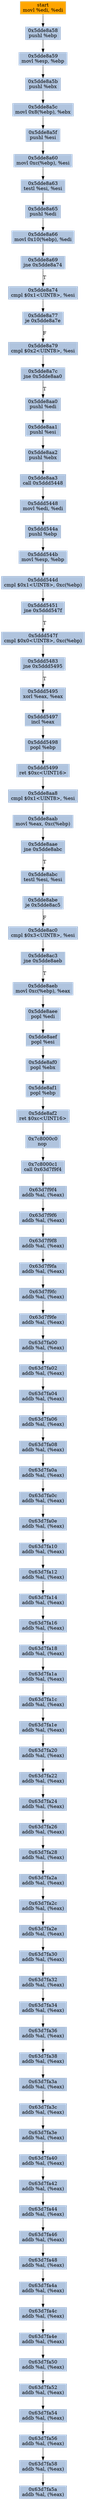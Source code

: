 digraph G {
node[shape=rectangle,style=filled,fillcolor=lightsteelblue,color=lightsteelblue]
bgcolor="transparent"
a0x5dde8a56movl_edi_edi[label="start\nmovl %edi, %edi",color="lightgrey",fillcolor="orange"];
a0x5dde8a58pushl_ebp[label="0x5dde8a58\npushl %ebp"];
a0x5dde8a59movl_esp_ebp[label="0x5dde8a59\nmovl %esp, %ebp"];
a0x5dde8a5bpushl_ebx[label="0x5dde8a5b\npushl %ebx"];
a0x5dde8a5cmovl_0x8ebp__ebx[label="0x5dde8a5c\nmovl 0x8(%ebp), %ebx"];
a0x5dde8a5fpushl_esi[label="0x5dde8a5f\npushl %esi"];
a0x5dde8a60movl_0xcebp__esi[label="0x5dde8a60\nmovl 0xc(%ebp), %esi"];
a0x5dde8a63testl_esi_esi[label="0x5dde8a63\ntestl %esi, %esi"];
a0x5dde8a65pushl_edi[label="0x5dde8a65\npushl %edi"];
a0x5dde8a66movl_0x10ebp__edi[label="0x5dde8a66\nmovl 0x10(%ebp), %edi"];
a0x5dde8a69jne_0x5dde8a74[label="0x5dde8a69\njne 0x5dde8a74"];
a0x5dde8a74cmpl_0x1UINT8_esi[label="0x5dde8a74\ncmpl $0x1<UINT8>, %esi"];
a0x5dde8a77je_0x5dde8a7e[label="0x5dde8a77\nje 0x5dde8a7e"];
a0x5dde8a79cmpl_0x2UINT8_esi[label="0x5dde8a79\ncmpl $0x2<UINT8>, %esi"];
a0x5dde8a7cjne_0x5dde8aa0[label="0x5dde8a7c\njne 0x5dde8aa0"];
a0x5dde8aa0pushl_edi[label="0x5dde8aa0\npushl %edi"];
a0x5dde8aa1pushl_esi[label="0x5dde8aa1\npushl %esi"];
a0x5dde8aa2pushl_ebx[label="0x5dde8aa2\npushl %ebx"];
a0x5dde8aa3call_0x5ddd5448[label="0x5dde8aa3\ncall 0x5ddd5448"];
a0x5ddd5448movl_edi_edi[label="0x5ddd5448\nmovl %edi, %edi"];
a0x5ddd544apushl_ebp[label="0x5ddd544a\npushl %ebp"];
a0x5ddd544bmovl_esp_ebp[label="0x5ddd544b\nmovl %esp, %ebp"];
a0x5ddd544dcmpl_0x1UINT8_0xcebp_[label="0x5ddd544d\ncmpl $0x1<UINT8>, 0xc(%ebp)"];
a0x5ddd5451jne_0x5ddd547f[label="0x5ddd5451\njne 0x5ddd547f"];
a0x5ddd547fcmpl_0x0UINT8_0xcebp_[label="0x5ddd547f\ncmpl $0x0<UINT8>, 0xc(%ebp)"];
a0x5ddd5483jne_0x5ddd5495[label="0x5ddd5483\njne 0x5ddd5495"];
a0x5ddd5495xorl_eax_eax[label="0x5ddd5495\nxorl %eax, %eax"];
a0x5ddd5497incl_eax[label="0x5ddd5497\nincl %eax"];
a0x5ddd5498popl_ebp[label="0x5ddd5498\npopl %ebp"];
a0x5ddd5499ret_0xcUINT16[label="0x5ddd5499\nret $0xc<UINT16>"];
a0x5dde8aa8cmpl_0x1UINT8_esi[label="0x5dde8aa8\ncmpl $0x1<UINT8>, %esi"];
a0x5dde8aabmovl_eax_0xcebp_[label="0x5dde8aab\nmovl %eax, 0xc(%ebp)"];
a0x5dde8aaejne_0x5dde8abc[label="0x5dde8aae\njne 0x5dde8abc"];
a0x5dde8abctestl_esi_esi[label="0x5dde8abc\ntestl %esi, %esi"];
a0x5dde8abeje_0x5dde8ac5[label="0x5dde8abe\nje 0x5dde8ac5"];
a0x5dde8ac0cmpl_0x3UINT8_esi[label="0x5dde8ac0\ncmpl $0x3<UINT8>, %esi"];
a0x5dde8ac3jne_0x5dde8aeb[label="0x5dde8ac3\njne 0x5dde8aeb"];
a0x5dde8aebmovl_0xcebp__eax[label="0x5dde8aeb\nmovl 0xc(%ebp), %eax"];
a0x5dde8aeepopl_edi[label="0x5dde8aee\npopl %edi"];
a0x5dde8aefpopl_esi[label="0x5dde8aef\npopl %esi"];
a0x5dde8af0popl_ebx[label="0x5dde8af0\npopl %ebx"];
a0x5dde8af1popl_ebp[label="0x5dde8af1\npopl %ebp"];
a0x5dde8af2ret_0xcUINT16[label="0x5dde8af2\nret $0xc<UINT16>"];
a0x7c8000c0nop_[label="0x7c8000c0\nnop "];
a0x7c8000c1call_0x63d7f9f4[label="0x7c8000c1\ncall 0x63d7f9f4"];
a0x63d7f9f4addb_al_eax_[label="0x63d7f9f4\naddb %al, (%eax)"];
a0x63d7f9f6addb_al_eax_[label="0x63d7f9f6\naddb %al, (%eax)"];
a0x63d7f9f8addb_al_eax_[label="0x63d7f9f8\naddb %al, (%eax)"];
a0x63d7f9faaddb_al_eax_[label="0x63d7f9fa\naddb %al, (%eax)"];
a0x63d7f9fcaddb_al_eax_[label="0x63d7f9fc\naddb %al, (%eax)"];
a0x63d7f9feaddb_al_eax_[label="0x63d7f9fe\naddb %al, (%eax)"];
a0x63d7fa00addb_al_eax_[label="0x63d7fa00\naddb %al, (%eax)"];
a0x63d7fa02addb_al_eax_[label="0x63d7fa02\naddb %al, (%eax)"];
a0x63d7fa04addb_al_eax_[label="0x63d7fa04\naddb %al, (%eax)"];
a0x63d7fa06addb_al_eax_[label="0x63d7fa06\naddb %al, (%eax)"];
a0x63d7fa08addb_al_eax_[label="0x63d7fa08\naddb %al, (%eax)"];
a0x63d7fa0aaddb_al_eax_[label="0x63d7fa0a\naddb %al, (%eax)"];
a0x63d7fa0caddb_al_eax_[label="0x63d7fa0c\naddb %al, (%eax)"];
a0x63d7fa0eaddb_al_eax_[label="0x63d7fa0e\naddb %al, (%eax)"];
a0x63d7fa10addb_al_eax_[label="0x63d7fa10\naddb %al, (%eax)"];
a0x63d7fa12addb_al_eax_[label="0x63d7fa12\naddb %al, (%eax)"];
a0x63d7fa14addb_al_eax_[label="0x63d7fa14\naddb %al, (%eax)"];
a0x63d7fa16addb_al_eax_[label="0x63d7fa16\naddb %al, (%eax)"];
a0x63d7fa18addb_al_eax_[label="0x63d7fa18\naddb %al, (%eax)"];
a0x63d7fa1aaddb_al_eax_[label="0x63d7fa1a\naddb %al, (%eax)"];
a0x63d7fa1caddb_al_eax_[label="0x63d7fa1c\naddb %al, (%eax)"];
a0x63d7fa1eaddb_al_eax_[label="0x63d7fa1e\naddb %al, (%eax)"];
a0x63d7fa20addb_al_eax_[label="0x63d7fa20\naddb %al, (%eax)"];
a0x63d7fa22addb_al_eax_[label="0x63d7fa22\naddb %al, (%eax)"];
a0x63d7fa24addb_al_eax_[label="0x63d7fa24\naddb %al, (%eax)"];
a0x63d7fa26addb_al_eax_[label="0x63d7fa26\naddb %al, (%eax)"];
a0x63d7fa28addb_al_eax_[label="0x63d7fa28\naddb %al, (%eax)"];
a0x63d7fa2aaddb_al_eax_[label="0x63d7fa2a\naddb %al, (%eax)"];
a0x63d7fa2caddb_al_eax_[label="0x63d7fa2c\naddb %al, (%eax)"];
a0x63d7fa2eaddb_al_eax_[label="0x63d7fa2e\naddb %al, (%eax)"];
a0x63d7fa30addb_al_eax_[label="0x63d7fa30\naddb %al, (%eax)"];
a0x63d7fa32addb_al_eax_[label="0x63d7fa32\naddb %al, (%eax)"];
a0x63d7fa34addb_al_eax_[label="0x63d7fa34\naddb %al, (%eax)"];
a0x63d7fa36addb_al_eax_[label="0x63d7fa36\naddb %al, (%eax)"];
a0x63d7fa38addb_al_eax_[label="0x63d7fa38\naddb %al, (%eax)"];
a0x63d7fa3aaddb_al_eax_[label="0x63d7fa3a\naddb %al, (%eax)"];
a0x63d7fa3caddb_al_eax_[label="0x63d7fa3c\naddb %al, (%eax)"];
a0x63d7fa3eaddb_al_eax_[label="0x63d7fa3e\naddb %al, (%eax)"];
a0x63d7fa40addb_al_eax_[label="0x63d7fa40\naddb %al, (%eax)"];
a0x63d7fa42addb_al_eax_[label="0x63d7fa42\naddb %al, (%eax)"];
a0x63d7fa44addb_al_eax_[label="0x63d7fa44\naddb %al, (%eax)"];
a0x63d7fa46addb_al_eax_[label="0x63d7fa46\naddb %al, (%eax)"];
a0x63d7fa48addb_al_eax_[label="0x63d7fa48\naddb %al, (%eax)"];
a0x63d7fa4aaddb_al_eax_[label="0x63d7fa4a\naddb %al, (%eax)"];
a0x63d7fa4caddb_al_eax_[label="0x63d7fa4c\naddb %al, (%eax)"];
a0x63d7fa4eaddb_al_eax_[label="0x63d7fa4e\naddb %al, (%eax)"];
a0x63d7fa50addb_al_eax_[label="0x63d7fa50\naddb %al, (%eax)"];
a0x63d7fa52addb_al_eax_[label="0x63d7fa52\naddb %al, (%eax)"];
a0x63d7fa54addb_al_eax_[label="0x63d7fa54\naddb %al, (%eax)"];
a0x63d7fa56addb_al_eax_[label="0x63d7fa56\naddb %al, (%eax)"];
a0x63d7fa58addb_al_eax_[label="0x63d7fa58\naddb %al, (%eax)"];
a0x63d7fa5aaddb_al_eax_[label="0x63d7fa5a\naddb %al, (%eax)"];
a0x5dde8a56movl_edi_edi -> a0x5dde8a58pushl_ebp [color="#000000"];
a0x5dde8a58pushl_ebp -> a0x5dde8a59movl_esp_ebp [color="#000000"];
a0x5dde8a59movl_esp_ebp -> a0x5dde8a5bpushl_ebx [color="#000000"];
a0x5dde8a5bpushl_ebx -> a0x5dde8a5cmovl_0x8ebp__ebx [color="#000000"];
a0x5dde8a5cmovl_0x8ebp__ebx -> a0x5dde8a5fpushl_esi [color="#000000"];
a0x5dde8a5fpushl_esi -> a0x5dde8a60movl_0xcebp__esi [color="#000000"];
a0x5dde8a60movl_0xcebp__esi -> a0x5dde8a63testl_esi_esi [color="#000000"];
a0x5dde8a63testl_esi_esi -> a0x5dde8a65pushl_edi [color="#000000"];
a0x5dde8a65pushl_edi -> a0x5dde8a66movl_0x10ebp__edi [color="#000000"];
a0x5dde8a66movl_0x10ebp__edi -> a0x5dde8a69jne_0x5dde8a74 [color="#000000"];
a0x5dde8a69jne_0x5dde8a74 -> a0x5dde8a74cmpl_0x1UINT8_esi [color="#000000",label="T"];
a0x5dde8a74cmpl_0x1UINT8_esi -> a0x5dde8a77je_0x5dde8a7e [color="#000000"];
a0x5dde8a77je_0x5dde8a7e -> a0x5dde8a79cmpl_0x2UINT8_esi [color="#000000",label="F"];
a0x5dde8a79cmpl_0x2UINT8_esi -> a0x5dde8a7cjne_0x5dde8aa0 [color="#000000"];
a0x5dde8a7cjne_0x5dde8aa0 -> a0x5dde8aa0pushl_edi [color="#000000",label="T"];
a0x5dde8aa0pushl_edi -> a0x5dde8aa1pushl_esi [color="#000000"];
a0x5dde8aa1pushl_esi -> a0x5dde8aa2pushl_ebx [color="#000000"];
a0x5dde8aa2pushl_ebx -> a0x5dde8aa3call_0x5ddd5448 [color="#000000"];
a0x5dde8aa3call_0x5ddd5448 -> a0x5ddd5448movl_edi_edi [color="#000000"];
a0x5ddd5448movl_edi_edi -> a0x5ddd544apushl_ebp [color="#000000"];
a0x5ddd544apushl_ebp -> a0x5ddd544bmovl_esp_ebp [color="#000000"];
a0x5ddd544bmovl_esp_ebp -> a0x5ddd544dcmpl_0x1UINT8_0xcebp_ [color="#000000"];
a0x5ddd544dcmpl_0x1UINT8_0xcebp_ -> a0x5ddd5451jne_0x5ddd547f [color="#000000"];
a0x5ddd5451jne_0x5ddd547f -> a0x5ddd547fcmpl_0x0UINT8_0xcebp_ [color="#000000",label="T"];
a0x5ddd547fcmpl_0x0UINT8_0xcebp_ -> a0x5ddd5483jne_0x5ddd5495 [color="#000000"];
a0x5ddd5483jne_0x5ddd5495 -> a0x5ddd5495xorl_eax_eax [color="#000000",label="T"];
a0x5ddd5495xorl_eax_eax -> a0x5ddd5497incl_eax [color="#000000"];
a0x5ddd5497incl_eax -> a0x5ddd5498popl_ebp [color="#000000"];
a0x5ddd5498popl_ebp -> a0x5ddd5499ret_0xcUINT16 [color="#000000"];
a0x5ddd5499ret_0xcUINT16 -> a0x5dde8aa8cmpl_0x1UINT8_esi [color="#000000"];
a0x5dde8aa8cmpl_0x1UINT8_esi -> a0x5dde8aabmovl_eax_0xcebp_ [color="#000000"];
a0x5dde8aabmovl_eax_0xcebp_ -> a0x5dde8aaejne_0x5dde8abc [color="#000000"];
a0x5dde8aaejne_0x5dde8abc -> a0x5dde8abctestl_esi_esi [color="#000000",label="T"];
a0x5dde8abctestl_esi_esi -> a0x5dde8abeje_0x5dde8ac5 [color="#000000"];
a0x5dde8abeje_0x5dde8ac5 -> a0x5dde8ac0cmpl_0x3UINT8_esi [color="#000000",label="F"];
a0x5dde8ac0cmpl_0x3UINT8_esi -> a0x5dde8ac3jne_0x5dde8aeb [color="#000000"];
a0x5dde8ac3jne_0x5dde8aeb -> a0x5dde8aebmovl_0xcebp__eax [color="#000000",label="T"];
a0x5dde8aebmovl_0xcebp__eax -> a0x5dde8aeepopl_edi [color="#000000"];
a0x5dde8aeepopl_edi -> a0x5dde8aefpopl_esi [color="#000000"];
a0x5dde8aefpopl_esi -> a0x5dde8af0popl_ebx [color="#000000"];
a0x5dde8af0popl_ebx -> a0x5dde8af1popl_ebp [color="#000000"];
a0x5dde8af1popl_ebp -> a0x5dde8af2ret_0xcUINT16 [color="#000000"];
a0x5dde8af2ret_0xcUINT16 -> a0x7c8000c0nop_ [color="#000000"];
a0x7c8000c0nop_ -> a0x7c8000c1call_0x63d7f9f4 [color="#000000"];
a0x7c8000c1call_0x63d7f9f4 -> a0x63d7f9f4addb_al_eax_ [color="#000000"];
a0x63d7f9f4addb_al_eax_ -> a0x63d7f9f6addb_al_eax_ [color="#000000"];
a0x63d7f9f6addb_al_eax_ -> a0x63d7f9f8addb_al_eax_ [color="#000000"];
a0x63d7f9f8addb_al_eax_ -> a0x63d7f9faaddb_al_eax_ [color="#000000"];
a0x63d7f9faaddb_al_eax_ -> a0x63d7f9fcaddb_al_eax_ [color="#000000"];
a0x63d7f9fcaddb_al_eax_ -> a0x63d7f9feaddb_al_eax_ [color="#000000"];
a0x63d7f9feaddb_al_eax_ -> a0x63d7fa00addb_al_eax_ [color="#000000"];
a0x63d7fa00addb_al_eax_ -> a0x63d7fa02addb_al_eax_ [color="#000000"];
a0x63d7fa02addb_al_eax_ -> a0x63d7fa04addb_al_eax_ [color="#000000"];
a0x63d7fa04addb_al_eax_ -> a0x63d7fa06addb_al_eax_ [color="#000000"];
a0x63d7fa06addb_al_eax_ -> a0x63d7fa08addb_al_eax_ [color="#000000"];
a0x63d7fa08addb_al_eax_ -> a0x63d7fa0aaddb_al_eax_ [color="#000000"];
a0x63d7fa0aaddb_al_eax_ -> a0x63d7fa0caddb_al_eax_ [color="#000000"];
a0x63d7fa0caddb_al_eax_ -> a0x63d7fa0eaddb_al_eax_ [color="#000000"];
a0x63d7fa0eaddb_al_eax_ -> a0x63d7fa10addb_al_eax_ [color="#000000"];
a0x63d7fa10addb_al_eax_ -> a0x63d7fa12addb_al_eax_ [color="#000000"];
a0x63d7fa12addb_al_eax_ -> a0x63d7fa14addb_al_eax_ [color="#000000"];
a0x63d7fa14addb_al_eax_ -> a0x63d7fa16addb_al_eax_ [color="#000000"];
a0x63d7fa16addb_al_eax_ -> a0x63d7fa18addb_al_eax_ [color="#000000"];
a0x63d7fa18addb_al_eax_ -> a0x63d7fa1aaddb_al_eax_ [color="#000000"];
a0x63d7fa1aaddb_al_eax_ -> a0x63d7fa1caddb_al_eax_ [color="#000000"];
a0x63d7fa1caddb_al_eax_ -> a0x63d7fa1eaddb_al_eax_ [color="#000000"];
a0x63d7fa1eaddb_al_eax_ -> a0x63d7fa20addb_al_eax_ [color="#000000"];
a0x63d7fa20addb_al_eax_ -> a0x63d7fa22addb_al_eax_ [color="#000000"];
a0x63d7fa22addb_al_eax_ -> a0x63d7fa24addb_al_eax_ [color="#000000"];
a0x63d7fa24addb_al_eax_ -> a0x63d7fa26addb_al_eax_ [color="#000000"];
a0x63d7fa26addb_al_eax_ -> a0x63d7fa28addb_al_eax_ [color="#000000"];
a0x63d7fa28addb_al_eax_ -> a0x63d7fa2aaddb_al_eax_ [color="#000000"];
a0x63d7fa2aaddb_al_eax_ -> a0x63d7fa2caddb_al_eax_ [color="#000000"];
a0x63d7fa2caddb_al_eax_ -> a0x63d7fa2eaddb_al_eax_ [color="#000000"];
a0x63d7fa2eaddb_al_eax_ -> a0x63d7fa30addb_al_eax_ [color="#000000"];
a0x63d7fa30addb_al_eax_ -> a0x63d7fa32addb_al_eax_ [color="#000000"];
a0x63d7fa32addb_al_eax_ -> a0x63d7fa34addb_al_eax_ [color="#000000"];
a0x63d7fa34addb_al_eax_ -> a0x63d7fa36addb_al_eax_ [color="#000000"];
a0x63d7fa36addb_al_eax_ -> a0x63d7fa38addb_al_eax_ [color="#000000"];
a0x63d7fa38addb_al_eax_ -> a0x63d7fa3aaddb_al_eax_ [color="#000000"];
a0x63d7fa3aaddb_al_eax_ -> a0x63d7fa3caddb_al_eax_ [color="#000000"];
a0x63d7fa3caddb_al_eax_ -> a0x63d7fa3eaddb_al_eax_ [color="#000000"];
a0x63d7fa3eaddb_al_eax_ -> a0x63d7fa40addb_al_eax_ [color="#000000"];
a0x63d7fa40addb_al_eax_ -> a0x63d7fa42addb_al_eax_ [color="#000000"];
a0x63d7fa42addb_al_eax_ -> a0x63d7fa44addb_al_eax_ [color="#000000"];
a0x63d7fa44addb_al_eax_ -> a0x63d7fa46addb_al_eax_ [color="#000000"];
a0x63d7fa46addb_al_eax_ -> a0x63d7fa48addb_al_eax_ [color="#000000"];
a0x63d7fa48addb_al_eax_ -> a0x63d7fa4aaddb_al_eax_ [color="#000000"];
a0x63d7fa4aaddb_al_eax_ -> a0x63d7fa4caddb_al_eax_ [color="#000000"];
a0x63d7fa4caddb_al_eax_ -> a0x63d7fa4eaddb_al_eax_ [color="#000000"];
a0x63d7fa4eaddb_al_eax_ -> a0x63d7fa50addb_al_eax_ [color="#000000"];
a0x63d7fa50addb_al_eax_ -> a0x63d7fa52addb_al_eax_ [color="#000000"];
a0x63d7fa52addb_al_eax_ -> a0x63d7fa54addb_al_eax_ [color="#000000"];
a0x63d7fa54addb_al_eax_ -> a0x63d7fa56addb_al_eax_ [color="#000000"];
a0x63d7fa56addb_al_eax_ -> a0x63d7fa58addb_al_eax_ [color="#000000"];
a0x63d7fa58addb_al_eax_ -> a0x63d7fa5aaddb_al_eax_ [color="#000000"];
}
